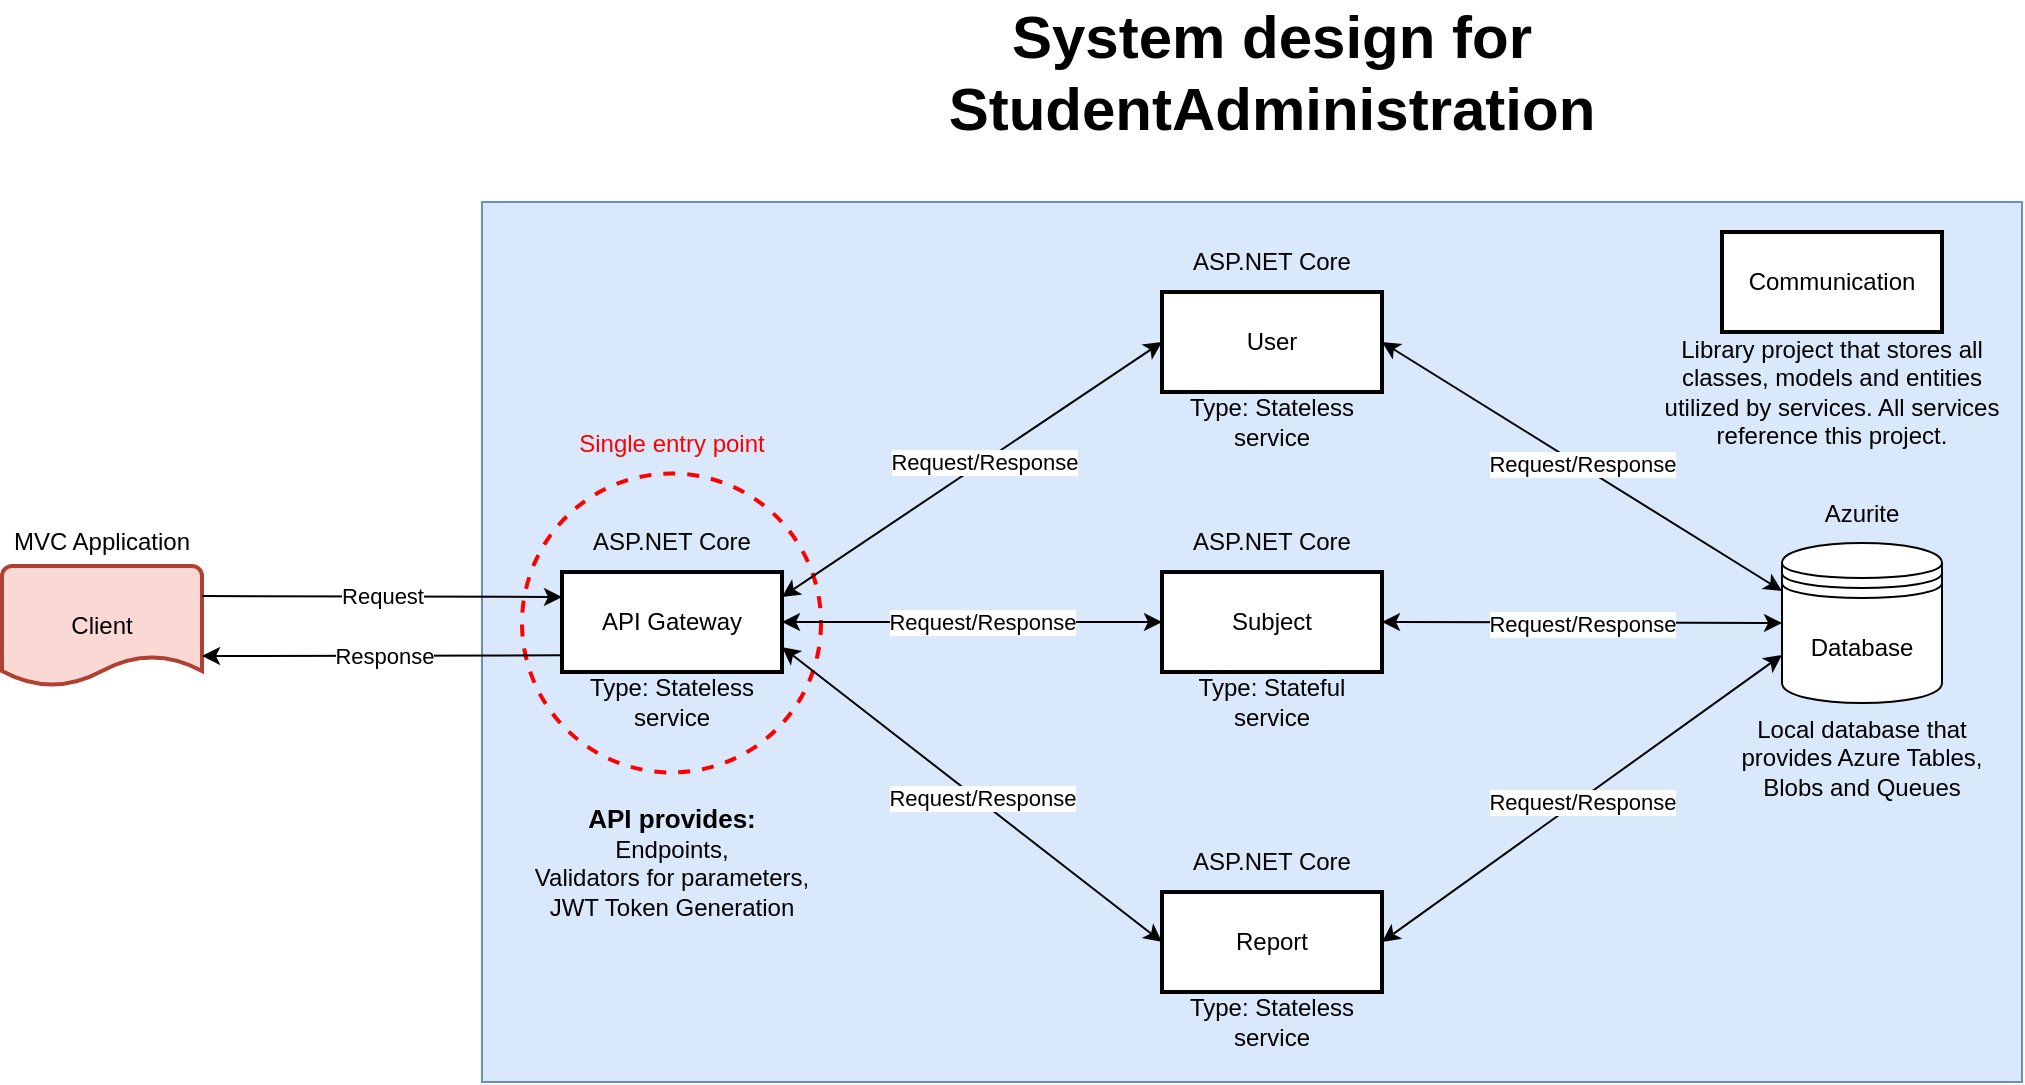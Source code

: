 <mxfile version="21.6.1" type="device">
  <diagram id="R2lEEEUBdFMjLlhIrx00" name="Page-1">
    <mxGraphModel dx="1434" dy="836" grid="1" gridSize="10" guides="1" tooltips="1" connect="1" arrows="1" fold="1" page="1" pageScale="1" pageWidth="850" pageHeight="1100" math="0" shadow="0" extFonts="Permanent Marker^https://fonts.googleapis.com/css?family=Permanent+Marker">
      <root>
        <mxCell id="0" />
        <mxCell id="1" parent="0" />
        <mxCell id="T5u3RcmqnLQ3-9nNfgV4-23" value="" style="rounded=0;whiteSpace=wrap;html=1;fillColor=#dae8fc;strokeColor=#6c8ebf;" parent="1" vertex="1">
          <mxGeometry x="430" y="160" width="770" height="440" as="geometry" />
        </mxCell>
        <mxCell id="T5u3RcmqnLQ3-9nNfgV4-40" value="" style="ellipse;whiteSpace=wrap;html=1;aspect=fixed;fillColor=none;dashed=1;strokeWidth=2;shadow=0;strokeColor=#FF0000;" parent="1" vertex="1">
          <mxGeometry x="450" y="295.75" width="149.5" height="149.5" as="geometry" />
        </mxCell>
        <mxCell id="T5u3RcmqnLQ3-9nNfgV4-1" value="Database" style="shape=datastore;whiteSpace=wrap;html=1;" parent="1" vertex="1">
          <mxGeometry x="1080" y="330.5" width="80" height="80" as="geometry" />
        </mxCell>
        <mxCell id="T5u3RcmqnLQ3-9nNfgV4-2" value="Client" style="strokeWidth=2;html=1;shape=mxgraph.flowchart.document2;whiteSpace=wrap;size=0.25;fillColor=#fad9d5;strokeColor=#ae4132;" parent="1" vertex="1">
          <mxGeometry x="190" y="342" width="100" height="60" as="geometry" />
        </mxCell>
        <mxCell id="T5u3RcmqnLQ3-9nNfgV4-5" value="API Gateway" style="html=1;whiteSpace=wrap;strokeWidth=2;" parent="1" vertex="1">
          <mxGeometry x="470" y="345" width="110" height="50" as="geometry" />
        </mxCell>
        <mxCell id="T5u3RcmqnLQ3-9nNfgV4-6" value="MVC Application" style="text;html=1;strokeColor=none;fillColor=none;align=center;verticalAlign=middle;whiteSpace=wrap;rounded=0;" parent="1" vertex="1">
          <mxGeometry x="190" y="315" width="100" height="30" as="geometry" />
        </mxCell>
        <mxCell id="T5u3RcmqnLQ3-9nNfgV4-7" value="ASP.NET Core" style="text;html=1;strokeColor=none;fillColor=none;align=center;verticalAlign=middle;whiteSpace=wrap;rounded=0;" parent="1" vertex="1">
          <mxGeometry x="470" y="315" width="110" height="30" as="geometry" />
        </mxCell>
        <mxCell id="T5u3RcmqnLQ3-9nNfgV4-8" value="Local database that provides Azure Tables, Blobs and Queues" style="text;html=1;strokeColor=none;fillColor=none;align=center;verticalAlign=middle;whiteSpace=wrap;rounded=0;" parent="1" vertex="1">
          <mxGeometry x="1045" y="395" width="150" height="85" as="geometry" />
        </mxCell>
        <mxCell id="T5u3RcmqnLQ3-9nNfgV4-9" value="Type: Stateless service" style="text;html=1;strokeColor=none;fillColor=none;align=center;verticalAlign=middle;whiteSpace=wrap;rounded=0;" parent="1" vertex="1">
          <mxGeometry x="470" y="395" width="110" height="30" as="geometry" />
        </mxCell>
        <mxCell id="T5u3RcmqnLQ3-9nNfgV4-10" value="User" style="html=1;whiteSpace=wrap;strokeWidth=2;" parent="1" vertex="1">
          <mxGeometry x="770" y="205" width="110" height="50" as="geometry" />
        </mxCell>
        <mxCell id="T5u3RcmqnLQ3-9nNfgV4-11" value="ASP.NET Core" style="text;html=1;strokeColor=none;fillColor=none;align=center;verticalAlign=middle;whiteSpace=wrap;rounded=0;" parent="1" vertex="1">
          <mxGeometry x="770" y="175" width="110" height="30" as="geometry" />
        </mxCell>
        <mxCell id="T5u3RcmqnLQ3-9nNfgV4-12" value="Type: Stateless service" style="text;html=1;strokeColor=none;fillColor=none;align=center;verticalAlign=middle;whiteSpace=wrap;rounded=0;" parent="1" vertex="1">
          <mxGeometry x="770" y="255" width="110" height="30" as="geometry" />
        </mxCell>
        <mxCell id="T5u3RcmqnLQ3-9nNfgV4-13" value="Subject" style="html=1;whiteSpace=wrap;strokeWidth=2;" parent="1" vertex="1">
          <mxGeometry x="770" y="345" width="110" height="50" as="geometry" />
        </mxCell>
        <mxCell id="T5u3RcmqnLQ3-9nNfgV4-14" value="ASP.NET Core" style="text;html=1;strokeColor=none;fillColor=none;align=center;verticalAlign=middle;whiteSpace=wrap;rounded=0;" parent="1" vertex="1">
          <mxGeometry x="770" y="315" width="110" height="30" as="geometry" />
        </mxCell>
        <mxCell id="T5u3RcmqnLQ3-9nNfgV4-15" value="Type: Stateful service" style="text;html=1;strokeColor=none;fillColor=none;align=center;verticalAlign=middle;whiteSpace=wrap;rounded=0;" parent="1" vertex="1">
          <mxGeometry x="770" y="395" width="110" height="30" as="geometry" />
        </mxCell>
        <mxCell id="T5u3RcmqnLQ3-9nNfgV4-16" value="Report" style="html=1;whiteSpace=wrap;strokeWidth=2;" parent="1" vertex="1">
          <mxGeometry x="770" y="505" width="110" height="50" as="geometry" />
        </mxCell>
        <mxCell id="T5u3RcmqnLQ3-9nNfgV4-17" value="ASP.NET Core" style="text;html=1;strokeColor=none;fillColor=none;align=center;verticalAlign=middle;whiteSpace=wrap;rounded=0;" parent="1" vertex="1">
          <mxGeometry x="770" y="475" width="110" height="30" as="geometry" />
        </mxCell>
        <mxCell id="T5u3RcmqnLQ3-9nNfgV4-18" value="Type: Stateless service" style="text;html=1;strokeColor=none;fillColor=none;align=center;verticalAlign=middle;whiteSpace=wrap;rounded=0;" parent="1" vertex="1">
          <mxGeometry x="770" y="555" width="110" height="30" as="geometry" />
        </mxCell>
        <mxCell id="T5u3RcmqnLQ3-9nNfgV4-19" value="" style="endArrow=classic;html=1;rounded=0;exitX=1;exitY=0.25;exitDx=0;exitDy=0;exitPerimeter=0;entryX=0;entryY=0.25;entryDx=0;entryDy=0;" parent="1" source="T5u3RcmqnLQ3-9nNfgV4-2" target="T5u3RcmqnLQ3-9nNfgV4-5" edge="1">
          <mxGeometry width="50" height="50" relative="1" as="geometry">
            <mxPoint x="470" y="410" as="sourcePoint" />
            <mxPoint x="470" y="360" as="targetPoint" />
          </mxGeometry>
        </mxCell>
        <mxCell id="T5u3RcmqnLQ3-9nNfgV4-20" value="Request" style="edgeLabel;html=1;align=center;verticalAlign=middle;resizable=0;points=[];" parent="T5u3RcmqnLQ3-9nNfgV4-19" vertex="1" connectable="0">
          <mxGeometry x="-0.304" relative="1" as="geometry">
            <mxPoint x="27" as="offset" />
          </mxGeometry>
        </mxCell>
        <mxCell id="T5u3RcmqnLQ3-9nNfgV4-21" value="" style="endArrow=classic;html=1;rounded=0;exitX=-0.009;exitY=0.833;exitDx=0;exitDy=0;entryX=1;entryY=0.75;entryDx=0;entryDy=0;entryPerimeter=0;exitPerimeter=0;" parent="1" source="T5u3RcmqnLQ3-9nNfgV4-5" target="T5u3RcmqnLQ3-9nNfgV4-2" edge="1">
          <mxGeometry width="50" height="50" relative="1" as="geometry">
            <mxPoint x="370" y="390" as="sourcePoint" />
            <mxPoint x="420" y="340" as="targetPoint" />
          </mxGeometry>
        </mxCell>
        <mxCell id="T5u3RcmqnLQ3-9nNfgV4-22" value="Response" style="edgeLabel;html=1;align=center;verticalAlign=middle;resizable=0;points=[];" parent="T5u3RcmqnLQ3-9nNfgV4-21" vertex="1" connectable="0">
          <mxGeometry x="0.092" relative="1" as="geometry">
            <mxPoint x="9" as="offset" />
          </mxGeometry>
        </mxCell>
        <mxCell id="T5u3RcmqnLQ3-9nNfgV4-25" value="" style="endArrow=classic;startArrow=classic;html=1;rounded=0;exitX=1;exitY=0.25;exitDx=0;exitDy=0;entryX=0;entryY=0.5;entryDx=0;entryDy=0;" parent="1" source="T5u3RcmqnLQ3-9nNfgV4-5" target="T5u3RcmqnLQ3-9nNfgV4-10" edge="1">
          <mxGeometry width="50" height="50" relative="1" as="geometry">
            <mxPoint x="660" y="330" as="sourcePoint" />
            <mxPoint x="710" y="280" as="targetPoint" />
          </mxGeometry>
        </mxCell>
        <mxCell id="T5u3RcmqnLQ3-9nNfgV4-26" value="Request/Response" style="edgeLabel;html=1;align=center;verticalAlign=middle;resizable=0;points=[];" parent="T5u3RcmqnLQ3-9nNfgV4-25" vertex="1" connectable="0">
          <mxGeometry x="-0.191" y="1" relative="1" as="geometry">
            <mxPoint x="24" y="-15" as="offset" />
          </mxGeometry>
        </mxCell>
        <mxCell id="T5u3RcmqnLQ3-9nNfgV4-27" value="" style="endArrow=classic;startArrow=classic;html=1;rounded=0;exitX=1;exitY=0.5;exitDx=0;exitDy=0;entryX=0;entryY=0.5;entryDx=0;entryDy=0;" parent="1" source="T5u3RcmqnLQ3-9nNfgV4-5" target="T5u3RcmqnLQ3-9nNfgV4-13" edge="1">
          <mxGeometry width="50" height="50" relative="1" as="geometry">
            <mxPoint x="680" y="390" as="sourcePoint" />
            <mxPoint x="730" y="340" as="targetPoint" />
          </mxGeometry>
        </mxCell>
        <mxCell id="T5u3RcmqnLQ3-9nNfgV4-28" value="Request/Response" style="edgeLabel;html=1;align=center;verticalAlign=middle;resizable=0;points=[];" parent="T5u3RcmqnLQ3-9nNfgV4-27" vertex="1" connectable="0">
          <mxGeometry x="0.018" relative="1" as="geometry">
            <mxPoint x="3" as="offset" />
          </mxGeometry>
        </mxCell>
        <mxCell id="T5u3RcmqnLQ3-9nNfgV4-29" value="" style="endArrow=classic;startArrow=classic;html=1;rounded=0;exitX=1;exitY=0.75;exitDx=0;exitDy=0;entryX=0;entryY=0.5;entryDx=0;entryDy=0;" parent="1" source="T5u3RcmqnLQ3-9nNfgV4-5" target="T5u3RcmqnLQ3-9nNfgV4-16" edge="1">
          <mxGeometry width="50" height="50" relative="1" as="geometry">
            <mxPoint x="680" y="470" as="sourcePoint" />
            <mxPoint x="730" y="420" as="targetPoint" />
          </mxGeometry>
        </mxCell>
        <mxCell id="T5u3RcmqnLQ3-9nNfgV4-30" value="Request/Response" style="edgeLabel;html=1;align=center;verticalAlign=middle;resizable=0;points=[];" parent="T5u3RcmqnLQ3-9nNfgV4-29" vertex="1" connectable="0">
          <mxGeometry x="-0.021" relative="1" as="geometry">
            <mxPoint x="7" y="3" as="offset" />
          </mxGeometry>
        </mxCell>
        <mxCell id="T5u3RcmqnLQ3-9nNfgV4-32" value="" style="endArrow=classic;startArrow=classic;html=1;rounded=0;exitX=1;exitY=0.5;exitDx=0;exitDy=0;entryX=0;entryY=0.3;entryDx=0;entryDy=0;" parent="1" source="T5u3RcmqnLQ3-9nNfgV4-10" target="T5u3RcmqnLQ3-9nNfgV4-1" edge="1">
          <mxGeometry width="50" height="50" relative="1" as="geometry">
            <mxPoint x="690" y="390" as="sourcePoint" />
            <mxPoint x="740" y="340" as="targetPoint" />
          </mxGeometry>
        </mxCell>
        <mxCell id="T5u3RcmqnLQ3-9nNfgV4-33" value="Request/Response" style="edgeLabel;html=1;align=center;verticalAlign=middle;resizable=0;points=[];" parent="T5u3RcmqnLQ3-9nNfgV4-32" vertex="1" connectable="0">
          <mxGeometry x="0.003" y="1" relative="1" as="geometry">
            <mxPoint x="-1" y="-1" as="offset" />
          </mxGeometry>
        </mxCell>
        <mxCell id="T5u3RcmqnLQ3-9nNfgV4-34" value="" style="endArrow=classic;startArrow=classic;html=1;rounded=0;exitX=0;exitY=0.5;exitDx=0;exitDy=0;entryX=1;entryY=0.5;entryDx=0;entryDy=0;" parent="1" source="T5u3RcmqnLQ3-9nNfgV4-1" target="T5u3RcmqnLQ3-9nNfgV4-13" edge="1">
          <mxGeometry width="50" height="50" relative="1" as="geometry">
            <mxPoint x="690" y="390" as="sourcePoint" />
            <mxPoint x="740" y="340" as="targetPoint" />
          </mxGeometry>
        </mxCell>
        <mxCell id="T5u3RcmqnLQ3-9nNfgV4-35" value="Request/Response" style="edgeLabel;html=1;align=center;verticalAlign=middle;resizable=0;points=[];" parent="T5u3RcmqnLQ3-9nNfgV4-34" vertex="1" connectable="0">
          <mxGeometry x="0.0" relative="1" as="geometry">
            <mxPoint as="offset" />
          </mxGeometry>
        </mxCell>
        <mxCell id="T5u3RcmqnLQ3-9nNfgV4-36" value="" style="endArrow=classic;startArrow=classic;html=1;rounded=0;exitX=0;exitY=0.7;exitDx=0;exitDy=0;entryX=1;entryY=0.5;entryDx=0;entryDy=0;" parent="1" source="T5u3RcmqnLQ3-9nNfgV4-1" target="T5u3RcmqnLQ3-9nNfgV4-16" edge="1">
          <mxGeometry width="50" height="50" relative="1" as="geometry">
            <mxPoint x="690" y="390" as="sourcePoint" />
            <mxPoint x="740" y="340" as="targetPoint" />
          </mxGeometry>
        </mxCell>
        <mxCell id="T5u3RcmqnLQ3-9nNfgV4-37" value="Request/Response" style="edgeLabel;html=1;align=center;verticalAlign=middle;resizable=0;points=[];" parent="T5u3RcmqnLQ3-9nNfgV4-36" vertex="1" connectable="0">
          <mxGeometry x="0.006" y="1" relative="1" as="geometry">
            <mxPoint as="offset" />
          </mxGeometry>
        </mxCell>
        <mxCell id="T5u3RcmqnLQ3-9nNfgV4-38" value="&lt;b&gt;&lt;font style=&quot;font-size: 13px;&quot;&gt;API provides:&lt;/font&gt;&lt;/b&gt;&lt;br&gt;Endpoints,&lt;br&gt;&lt;div style=&quot;&quot;&gt;&lt;span style=&quot;background-color: initial;&quot;&gt;Validators for parameters,&lt;/span&gt;&lt;/div&gt;JWT Token Generation" style="text;html=1;strokeColor=none;fillColor=none;align=center;verticalAlign=middle;whiteSpace=wrap;rounded=0;" parent="1" vertex="1">
          <mxGeometry x="450" y="453.5" width="150" height="73" as="geometry" />
        </mxCell>
        <mxCell id="T5u3RcmqnLQ3-9nNfgV4-39" value="Azurite" style="text;html=1;strokeColor=none;fillColor=none;align=center;verticalAlign=middle;whiteSpace=wrap;rounded=0;" parent="1" vertex="1">
          <mxGeometry x="1080" y="300.5" width="80" height="30" as="geometry" />
        </mxCell>
        <mxCell id="T5u3RcmqnLQ3-9nNfgV4-41" value="Single entry point" style="text;html=1;strokeColor=none;fillColor=none;align=center;verticalAlign=middle;whiteSpace=wrap;rounded=0;fontColor=#FF0000;" parent="1" vertex="1">
          <mxGeometry x="465" y="265.75" width="120" height="30" as="geometry" />
        </mxCell>
        <mxCell id="T5u3RcmqnLQ3-9nNfgV4-42" value="System design for StudentAdministration" style="text;html=1;strokeColor=none;fillColor=none;align=center;verticalAlign=middle;whiteSpace=wrap;rounded=0;fontSize=30;fontStyle=1" parent="1" vertex="1">
          <mxGeometry x="655" y="80" width="340" height="30" as="geometry" />
        </mxCell>
        <mxCell id="kcrQMPsb6cteO5qVBwTB-1" value="Communication" style="html=1;whiteSpace=wrap;strokeWidth=2;" vertex="1" parent="1">
          <mxGeometry x="1050" y="175" width="110" height="50" as="geometry" />
        </mxCell>
        <mxCell id="kcrQMPsb6cteO5qVBwTB-2" value="Library project that stores all classes, models and entities utilized by services. All services reference this project." style="text;html=1;strokeColor=none;fillColor=none;align=center;verticalAlign=middle;whiteSpace=wrap;rounded=0;" vertex="1" parent="1">
          <mxGeometry x="1020" y="240" width="170" height="30" as="geometry" />
        </mxCell>
      </root>
    </mxGraphModel>
  </diagram>
</mxfile>
